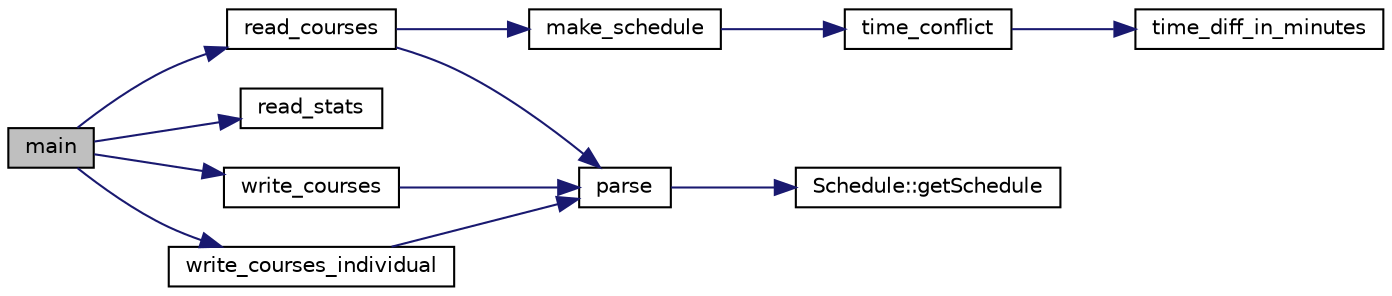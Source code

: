 digraph "main"
{
 // LATEX_PDF_SIZE
  edge [fontname="Helvetica",fontsize="10",labelfontname="Helvetica",labelfontsize="10"];
  node [fontname="Helvetica",fontsize="10",shape=record];
  rankdir="LR";
  Node1 [label="main",height=0.2,width=0.4,color="black", fillcolor="grey75", style="filled", fontcolor="black",tooltip=" "];
  Node1 -> Node2 [color="midnightblue",fontsize="10",style="solid",fontname="Helvetica"];
  Node2 [label="read_courses",height=0.2,width=0.4,color="black", fillcolor="white", style="filled",URL="$json__parser_8cpp.html#a8e897fb8792e159fb9eeb1993c833f25",tooltip=" "];
  Node2 -> Node3 [color="midnightblue",fontsize="10",style="solid",fontname="Helvetica"];
  Node3 [label="make_schedule",height=0.2,width=0.4,color="black", fillcolor="white", style="filled",URL="$schedule__maker_8cpp.html#aa2c88e90267455fdec0d872068b25369",tooltip=" "];
  Node3 -> Node4 [color="midnightblue",fontsize="10",style="solid",fontname="Helvetica"];
  Node4 [label="time_conflict",height=0.2,width=0.4,color="black", fillcolor="white", style="filled",URL="$schedule__maker_8cpp.html#aaa4b199053a37d93320364c8459d7ded",tooltip=" "];
  Node4 -> Node5 [color="midnightblue",fontsize="10",style="solid",fontname="Helvetica"];
  Node5 [label="time_diff_in_minutes",height=0.2,width=0.4,color="black", fillcolor="white", style="filled",URL="$schedule__maker_8cpp.html#ab756784d7a4d58f3c8ba9c042d42a1cb",tooltip=" "];
  Node2 -> Node6 [color="midnightblue",fontsize="10",style="solid",fontname="Helvetica"];
  Node6 [label="parse",height=0.2,width=0.4,color="black", fillcolor="white", style="filled",URL="$json__parser_8cpp.html#a05378c4e9e46b5b68d745abfb098160b",tooltip=" "];
  Node6 -> Node7 [color="midnightblue",fontsize="10",style="solid",fontname="Helvetica"];
  Node7 [label="Schedule::getSchedule",height=0.2,width=0.4,color="black", fillcolor="white", style="filled",URL="$classSchedule.html#a22dde6559eb408d4bf37ca3a7508922e",tooltip=" "];
  Node1 -> Node8 [color="midnightblue",fontsize="10",style="solid",fontname="Helvetica"];
  Node8 [label="read_stats",height=0.2,width=0.4,color="black", fillcolor="white", style="filled",URL="$json__parser_8cpp.html#acd1db99d75bddb202e0db5c26f18a3c6",tooltip=" "];
  Node1 -> Node9 [color="midnightblue",fontsize="10",style="solid",fontname="Helvetica"];
  Node9 [label="write_courses",height=0.2,width=0.4,color="black", fillcolor="white", style="filled",URL="$json__parser_8cpp.html#abd1cb0ffcdfd1597173b4bb250503bed",tooltip=" "];
  Node9 -> Node6 [color="midnightblue",fontsize="10",style="solid",fontname="Helvetica"];
  Node1 -> Node10 [color="midnightblue",fontsize="10",style="solid",fontname="Helvetica"];
  Node10 [label="write_courses_individual",height=0.2,width=0.4,color="black", fillcolor="white", style="filled",URL="$json__parser_8cpp.html#aaf2f32d23dc02195c924e617be09c18f",tooltip=" "];
  Node10 -> Node6 [color="midnightblue",fontsize="10",style="solid",fontname="Helvetica"];
}

